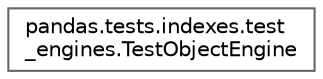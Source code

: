 digraph "Graphical Class Hierarchy"
{
 // LATEX_PDF_SIZE
  bgcolor="transparent";
  edge [fontname=Helvetica,fontsize=10,labelfontname=Helvetica,labelfontsize=10];
  node [fontname=Helvetica,fontsize=10,shape=box,height=0.2,width=0.4];
  rankdir="LR";
  Node0 [id="Node000000",label="pandas.tests.indexes.test\l_engines.TestObjectEngine",height=0.2,width=0.4,color="grey40", fillcolor="white", style="filled",URL="$df/da9/classpandas_1_1tests_1_1indexes_1_1test__engines_1_1TestObjectEngine.html",tooltip=" "];
}
